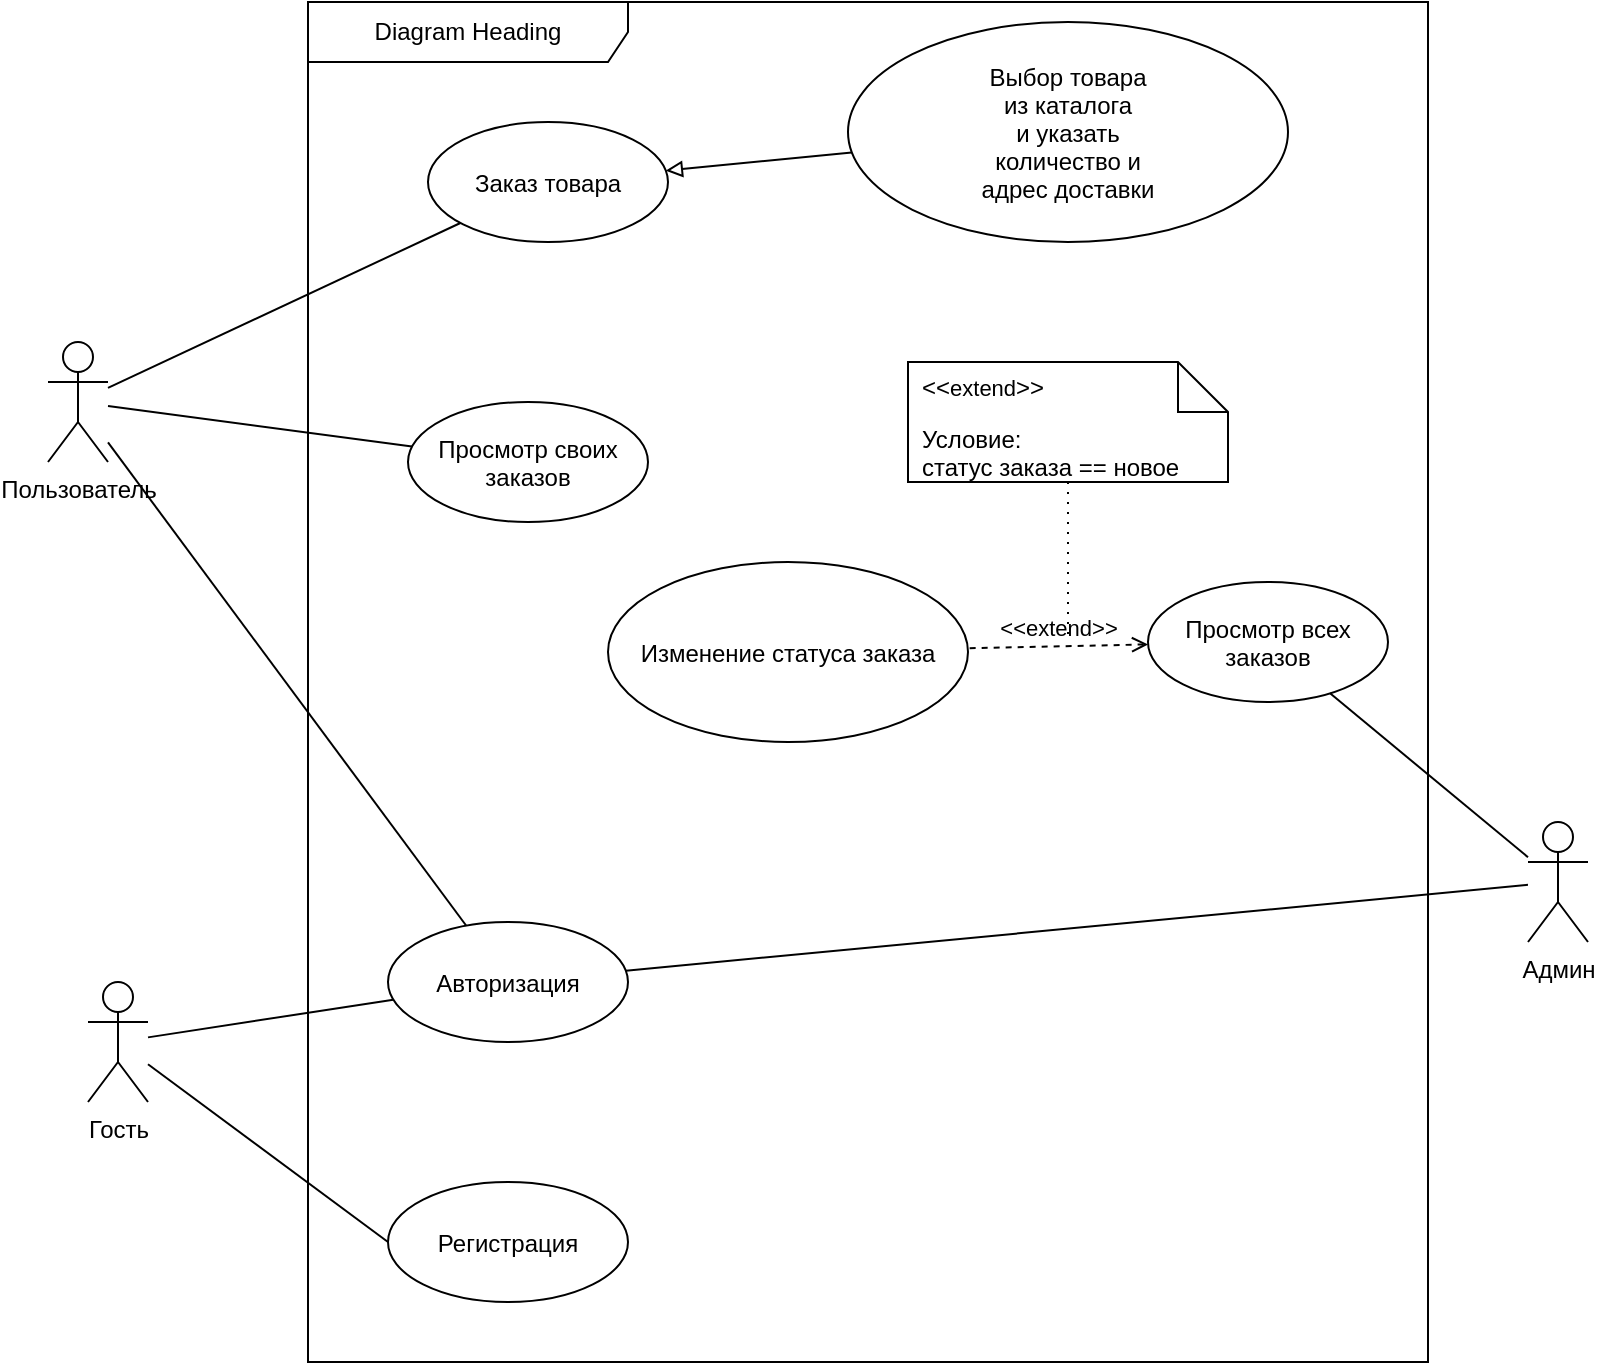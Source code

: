 <mxfile version="24.7.14" pages="4">
  <diagram name="1" id="hc-NypOwx5TnzpEW4Dtn">
    <mxGraphModel grid="1" page="1" gridSize="10" guides="1" tooltips="1" connect="1" arrows="1" fold="1" pageScale="1" pageWidth="1920" pageHeight="1200" math="0" shadow="0">
      <root>
        <mxCell id="0" />
        <mxCell id="1" parent="0" />
        <mxCell id="dOaFWuj75hrczUp0cRqz-1" value="Diagram Heading" style="shape=umlFrame;whiteSpace=wrap;html=1;pointerEvents=0;recursiveResize=0;container=1;collapsible=0;width=160;" vertex="1" parent="1">
          <mxGeometry x="520" y="320" width="560" height="680" as="geometry" />
        </mxCell>
        <mxCell id="dOaFWuj75hrczUp0cRqz-17" value="Регистрация" style="ellipse;" vertex="1" parent="dOaFWuj75hrczUp0cRqz-1">
          <mxGeometry x="40" y="590" width="120" height="60" as="geometry" />
        </mxCell>
        <mxCell id="dOaFWuj75hrczUp0cRqz-18" value="Заказ товара" style="ellipse;" vertex="1" parent="dOaFWuj75hrczUp0cRqz-1">
          <mxGeometry x="60" y="60" width="120" height="60" as="geometry" />
        </mxCell>
        <mxCell id="dOaFWuj75hrczUp0cRqz-21" value="Авторизация" style="ellipse;" vertex="1" parent="dOaFWuj75hrczUp0cRqz-1">
          <mxGeometry x="40" y="460" width="120" height="60" as="geometry" />
        </mxCell>
        <mxCell id="dOaFWuj75hrczUp0cRqz-40" style="rounded=0;orthogonalLoop=1;jettySize=auto;html=1;endArrow=block;endFill=0;" edge="1" parent="dOaFWuj75hrczUp0cRqz-1" source="dOaFWuj75hrczUp0cRqz-25" target="dOaFWuj75hrczUp0cRqz-18">
          <mxGeometry relative="1" as="geometry" />
        </mxCell>
        <mxCell id="dOaFWuj75hrczUp0cRqz-25" value="Выбор товара&#xa;из каталога&#xa;и указать&#xa;количество и&#xa;адрес доставки" style="ellipse;" vertex="1" parent="dOaFWuj75hrczUp0cRqz-1">
          <mxGeometry x="270" y="10" width="220" height="110" as="geometry" />
        </mxCell>
        <mxCell id="dOaFWuj75hrczUp0cRqz-26" value="Просмотр всех&#xa;заказов" style="ellipse;" vertex="1" parent="dOaFWuj75hrczUp0cRqz-1">
          <mxGeometry x="420" y="290" width="120" height="60" as="geometry" />
        </mxCell>
        <mxCell id="dOaFWuj75hrczUp0cRqz-29" value="Изменение статуса заказа" style="ellipse;" vertex="1" parent="dOaFWuj75hrczUp0cRqz-1">
          <mxGeometry x="150" y="280" width="180" height="90" as="geometry" />
        </mxCell>
        <mxCell id="dOaFWuj75hrczUp0cRqz-53" value="Просмотр своих&#xa;заказов" style="ellipse;" vertex="1" parent="dOaFWuj75hrczUp0cRqz-1">
          <mxGeometry x="50" y="200" width="120" height="60" as="geometry" />
        </mxCell>
        <mxCell id="dOaFWuj75hrczUp0cRqz-56" value="&amp;lt;&amp;lt;extend&amp;gt;&amp;gt;" style="endArrow=none;startArrow=open;endFill=0;startFill=0;endSize=8;html=1;verticalAlign=bottom;dashed=1;labelBackgroundColor=none;rounded=0;" edge="1" parent="dOaFWuj75hrczUp0cRqz-1" source="dOaFWuj75hrczUp0cRqz-26" target="dOaFWuj75hrczUp0cRqz-29">
          <mxGeometry x="0.003" width="160" relative="1" as="geometry">
            <mxPoint x="330" y="430" as="sourcePoint" />
            <mxPoint x="490" y="430" as="targetPoint" />
            <mxPoint as="offset" />
          </mxGeometry>
        </mxCell>
        <mxCell id="dOaFWuj75hrczUp0cRqz-61" style="rounded=0;orthogonalLoop=1;jettySize=auto;html=1;endArrow=none;endFill=0;dashed=1;dashPattern=1 4;" edge="1" parent="dOaFWuj75hrczUp0cRqz-1" source="dOaFWuj75hrczUp0cRqz-59">
          <mxGeometry relative="1" as="geometry">
            <mxPoint x="380" y="320" as="targetPoint" />
          </mxGeometry>
        </mxCell>
        <mxCell id="dOaFWuj75hrczUp0cRqz-59" value="Условие:&lt;div&gt;статус заказа == новое&lt;/div&gt;" style="shape=note2;boundedLbl=1;whiteSpace=wrap;html=1;size=25;verticalAlign=top;align=left;spacingLeft=5;" vertex="1" parent="dOaFWuj75hrczUp0cRqz-1">
          <mxGeometry x="300" y="180" width="160" height="60" as="geometry" />
        </mxCell>
        <mxCell id="dOaFWuj75hrczUp0cRqz-60" value="&amp;lt;&amp;lt;&lt;span style=&quot;font-size: 11px; text-align: center; text-wrap: nowrap;&quot;&gt;extend&lt;/span&gt;&amp;gt;&amp;gt;" style="resizeWidth=1;part=1;strokeColor=none;fillColor=none;align=left;spacingLeft=5;html=1;whiteSpace=wrap;" vertex="1" parent="dOaFWuj75hrczUp0cRqz-59">
          <mxGeometry width="160" height="25" relative="1" as="geometry" />
        </mxCell>
        <mxCell id="dOaFWuj75hrczUp0cRqz-38" style="rounded=0;orthogonalLoop=1;jettySize=auto;html=1;endArrow=none;endFill=0;" edge="1" parent="1" source="dOaFWuj75hrczUp0cRqz-2" target="dOaFWuj75hrczUp0cRqz-21">
          <mxGeometry relative="1" as="geometry" />
        </mxCell>
        <mxCell id="dOaFWuj75hrczUp0cRqz-39" style="rounded=0;orthogonalLoop=1;jettySize=auto;html=1;endArrow=none;endFill=0;" edge="1" parent="1" source="dOaFWuj75hrczUp0cRqz-2" target="dOaFWuj75hrczUp0cRqz-18">
          <mxGeometry relative="1" as="geometry" />
        </mxCell>
        <mxCell id="dOaFWuj75hrczUp0cRqz-54" style="rounded=0;orthogonalLoop=1;jettySize=auto;html=1;endArrow=none;endFill=0;" edge="1" parent="1" source="dOaFWuj75hrczUp0cRqz-2" target="dOaFWuj75hrczUp0cRqz-53">
          <mxGeometry relative="1" as="geometry" />
        </mxCell>
        <mxCell id="dOaFWuj75hrczUp0cRqz-2" value="Пользователь" style="shape=umlActor;verticalLabelPosition=bottom;verticalAlign=top;html=1;" vertex="1" parent="1">
          <mxGeometry x="390" y="490" width="30" height="60" as="geometry" />
        </mxCell>
        <mxCell id="dOaFWuj75hrczUp0cRqz-34" style="rounded=0;orthogonalLoop=1;jettySize=auto;html=1;entryX=0;entryY=0.5;entryDx=0;entryDy=0;endArrow=none;endFill=0;" edge="1" parent="1" source="dOaFWuj75hrczUp0cRqz-3" target="dOaFWuj75hrczUp0cRqz-17">
          <mxGeometry relative="1" as="geometry" />
        </mxCell>
        <mxCell id="dOaFWuj75hrczUp0cRqz-35" style="rounded=0;orthogonalLoop=1;jettySize=auto;html=1;endArrow=none;endFill=0;" edge="1" parent="1" source="dOaFWuj75hrczUp0cRqz-3" target="dOaFWuj75hrczUp0cRqz-21">
          <mxGeometry relative="1" as="geometry" />
        </mxCell>
        <mxCell id="dOaFWuj75hrczUp0cRqz-3" value="Гость" style="shape=umlActor;verticalLabelPosition=bottom;verticalAlign=top;html=1;" vertex="1" parent="1">
          <mxGeometry x="410" y="810" width="30" height="60" as="geometry" />
        </mxCell>
        <mxCell id="dOaFWuj75hrczUp0cRqz-41" style="rounded=0;orthogonalLoop=1;jettySize=auto;html=1;endArrow=none;endFill=0;" edge="1" parent="1" source="dOaFWuj75hrczUp0cRqz-4" target="dOaFWuj75hrczUp0cRqz-21">
          <mxGeometry relative="1" as="geometry" />
        </mxCell>
        <mxCell id="dOaFWuj75hrczUp0cRqz-42" style="rounded=0;orthogonalLoop=1;jettySize=auto;html=1;endArrow=none;endFill=0;" edge="1" parent="1" source="dOaFWuj75hrczUp0cRqz-4" target="dOaFWuj75hrczUp0cRqz-26">
          <mxGeometry relative="1" as="geometry" />
        </mxCell>
        <mxCell id="dOaFWuj75hrczUp0cRqz-4" value="Админ" style="shape=umlActor;verticalLabelPosition=bottom;verticalAlign=top;html=1;" vertex="1" parent="1">
          <mxGeometry x="1130" y="730" width="30" height="60" as="geometry" />
        </mxCell>
      </root>
    </mxGraphModel>
  </diagram>
  <diagram id="2BQgoz2k4Nq6AF4fT7c-" name="2">
    <mxGraphModel grid="1" page="1" gridSize="10" guides="1" tooltips="1" connect="1" arrows="1" fold="1" pageScale="1" pageWidth="1920" pageHeight="1200" math="0" shadow="0">
      <root>
        <mxCell id="0" />
        <mxCell id="1" parent="0" />
        <mxCell id="jkTlSePeu8T83e2XYOU7-1" style="shape=partialRectangle;html=1;whiteSpace=wrap;collapsible=0;dropTarget=0;pointerEvents=0;top=1;left=1;bottom=1;right=1;points=[[0,0.5],[1,0.5]];portConstraint=eastwest;" vertex="1" parent="1">
          <mxGeometry x="230" y="700" width="800" height="170" as="geometry" />
        </mxCell>
        <mxCell id="jkTlSePeu8T83e2XYOU7-2" value="Гость" style="shape=partialRectangle;html=1;whiteSpace=wrap;connectable=0;fillColor=none;top=1;left=1;bottom=1;right=1;overflow=hidden;horizontal=0;" vertex="1" parent="jkTlSePeu8T83e2XYOU7-1">
          <mxGeometry width="33.684" height="170" as="geometry">
            <mxRectangle width="40" height="170" as="alternateBounds" />
          </mxGeometry>
        </mxCell>
        <mxCell id="jkTlSePeu8T83e2XYOU7-3" style="shape=partialRectangle;html=1;whiteSpace=wrap;connectable=0;fillColor=none;top=1;left=1;bottom=1;right=1;overflow=hidden;" vertex="1" parent="jkTlSePeu8T83e2XYOU7-1">
          <mxGeometry x="33.684" width="766.316" height="170" as="geometry">
            <mxRectangle width="910" height="170" as="alternateBounds" />
          </mxGeometry>
        </mxCell>
        <mxCell id="zpQBh0LRrzW71kcbncbB-22" value="s" style="shape=table;html=1;whiteSpace=wrap;startSize=20;container=1;collapsible=0;childLayout=tableLayout;fillColor=none;swimlaneFillColor=#ffffff;strokeColor=none;" vertex="1" parent="1">
          <mxGeometry x="220" y="205" width="1640" height="460" as="geometry" />
        </mxCell>
        <mxCell id="zpQBh0LRrzW71kcbncbB-27" value="" style="shape=partialRectangle;html=1;whiteSpace=wrap;collapsible=0;dropTarget=0;pointerEvents=0;fillColor=none;top=1;left=1;bottom=1;right=1;points=[[0,0.5],[1,0.5]];portConstraint=eastwest;" vertex="1" parent="zpQBh0LRrzW71kcbncbB-22">
          <mxGeometry y="20" width="1640" height="220" as="geometry" />
        </mxCell>
        <mxCell id="zpQBh0LRrzW71kcbncbB-28" value="Админ" style="shape=partialRectangle;html=1;whiteSpace=wrap;connectable=0;fillColor=none;top=1;left=1;bottom=1;right=1;overflow=hidden;horizontal=0;" vertex="1" parent="zpQBh0LRrzW71kcbncbB-27">
          <mxGeometry width="40" height="220" as="geometry">
            <mxRectangle width="40" height="220" as="alternateBounds" />
          </mxGeometry>
        </mxCell>
        <mxCell id="zpQBh0LRrzW71kcbncbB-30" value="" style="shape=partialRectangle;html=1;whiteSpace=wrap;connectable=0;fillColor=none;top=1;left=1;bottom=1;right=1;overflow=hidden;" vertex="1" parent="zpQBh0LRrzW71kcbncbB-27">
          <mxGeometry x="40" width="1600" height="220" as="geometry">
            <mxRectangle width="1600" height="220" as="alternateBounds" />
          </mxGeometry>
        </mxCell>
        <mxCell id="zpQBh0LRrzW71kcbncbB-31" value="" style="shape=partialRectangle;html=1;whiteSpace=wrap;collapsible=0;dropTarget=0;pointerEvents=0;fillColor=none;top=1;left=1;bottom=1;right=1;points=[[0,0.5],[1,0.5]];portConstraint=eastwest;" vertex="1" parent="zpQBh0LRrzW71kcbncbB-22">
          <mxGeometry y="240" width="1640" height="220" as="geometry" />
        </mxCell>
        <mxCell id="zpQBh0LRrzW71kcbncbB-32" value="Пользователь" style="shape=partialRectangle;html=1;whiteSpace=wrap;connectable=0;fillColor=none;top=1;left=1;bottom=1;right=1;overflow=hidden;horizontal=0;" vertex="1" parent="zpQBh0LRrzW71kcbncbB-31">
          <mxGeometry width="40" height="220" as="geometry">
            <mxRectangle width="40" height="220" as="alternateBounds" />
          </mxGeometry>
        </mxCell>
        <mxCell id="zpQBh0LRrzW71kcbncbB-34" value="" style="shape=partialRectangle;html=1;whiteSpace=wrap;connectable=0;fillColor=none;top=1;left=1;bottom=1;right=1;overflow=hidden;" vertex="1" parent="zpQBh0LRrzW71kcbncbB-31">
          <mxGeometry x="40" width="1600" height="220" as="geometry">
            <mxRectangle width="1600" height="220" as="alternateBounds" />
          </mxGeometry>
        </mxCell>
        <mxCell id="jkTlSePeu8T83e2XYOU7-4" style="edgeStyle=orthogonalEdgeStyle;rounded=0;orthogonalLoop=1;jettySize=auto;html=1;endArrow=open;endFill=0;" edge="1" parent="1" source="XhYp7p3oGGuHAlWRiJYu-1" target="dbOsJFISRweaIFSGTA1j-10">
          <mxGeometry relative="1" as="geometry" />
        </mxCell>
        <mxCell id="XhYp7p3oGGuHAlWRiJYu-1" value="" style="ellipse;fillColor=strokeColor;html=1;" vertex="1" parent="1">
          <mxGeometry x="290" y="550" width="30" height="30" as="geometry" />
        </mxCell>
        <mxCell id="dbOsJFISRweaIFSGTA1j-1" style="rounded=0;orthogonalLoop=1;jettySize=auto;html=1;endArrow=open;endFill=0;" edge="1" parent="1" source="XhYp7p3oGGuHAlWRiJYu-3" target="XhYp7p3oGGuHAlWRiJYu-21">
          <mxGeometry relative="1" as="geometry" />
        </mxCell>
        <mxCell id="XhYp7p3oGGuHAlWRiJYu-3" value="" style="ellipse;fillColor=strokeColor;html=1;" vertex="1" parent="1">
          <mxGeometry x="290" y="820" width="30" height="30" as="geometry" />
        </mxCell>
        <mxCell id="XhYp7p3oGGuHAlWRiJYu-4" value="" style="ellipse;html=1;shape=endState;fillColor=strokeColor;" vertex="1" parent="1">
          <mxGeometry x="970" y="820" width="30" height="30" as="geometry" />
        </mxCell>
        <mxCell id="dbOsJFISRweaIFSGTA1j-2" style="edgeStyle=orthogonalEdgeStyle;rounded=0;orthogonalLoop=1;jettySize=auto;html=1;endArrow=open;endFill=0;" edge="1" parent="1" source="XhYp7p3oGGuHAlWRiJYu-5" target="XhYp7p3oGGuHAlWRiJYu-25">
          <mxGeometry relative="1" as="geometry">
            <Array as="points">
              <mxPoint x="490" y="765" />
            </Array>
          </mxGeometry>
        </mxCell>
        <mxCell id="dbOsJFISRweaIFSGTA1j-3" value="Если пользователь не&lt;div&gt;&lt;div&gt;зарегистрирован&lt;/div&gt;&lt;/div&gt;" style="edgeLabel;html=1;align=center;verticalAlign=middle;resizable=0;points=[];" connectable="0" vertex="1" parent="dbOsJFISRweaIFSGTA1j-2">
          <mxGeometry x="0.002" y="1" relative="1" as="geometry">
            <mxPoint x="25" y="-24" as="offset" />
          </mxGeometry>
        </mxCell>
        <mxCell id="XhYp7p3oGGuHAlWRiJYu-5" value="" style="rhombus;aspect=fixed;verticalAlign=middle;" vertex="1" parent="1">
          <mxGeometry x="480" y="825" width="20" height="20" as="geometry" />
        </mxCell>
        <mxCell id="XhYp7p3oGGuHAlWRiJYu-6" value="" style="endArrow=open;html=1;rounded=0;align=center;verticalAlign=bottom;labelBackgroundColor=none;exitX=1;exitY=0.5;exitDx=0;exitDy=0;endFill=0;" edge="1" parent="1" source="XhYp7p3oGGuHAlWRiJYu-21" target="XhYp7p3oGGuHAlWRiJYu-5">
          <mxGeometry relative="1" as="geometry">
            <mxPoint x="400" y="775" as="sourcePoint" />
          </mxGeometry>
        </mxCell>
        <mxCell id="XhYp7p3oGGuHAlWRiJYu-7" value="" style="endArrow=open;html=1;rounded=0;align=center;verticalAlign=bottom;labelBackgroundColor=none;entryX=0;entryY=0.5;entryDx=0;entryDy=0;edgeStyle=orthogonalEdgeStyle;endFill=0;" edge="1" parent="1" source="XhYp7p3oGGuHAlWRiJYu-5" target="XhYp7p3oGGuHAlWRiJYu-26">
          <mxGeometry relative="1" as="geometry">
            <mxPoint x="540" y="775" as="targetPoint" />
          </mxGeometry>
        </mxCell>
        <mxCell id="XhYp7p3oGGuHAlWRiJYu-22" value="Если&lt;div&gt;пользователь&lt;div&gt;зарегистрирован&lt;/div&gt;&lt;/div&gt;" style="edgeLabel;html=1;align=center;verticalAlign=middle;resizable=0;points=[];" connectable="0" vertex="1" parent="XhYp7p3oGGuHAlWRiJYu-7">
          <mxGeometry x="-0.417" relative="1" as="geometry">
            <mxPoint x="60" y="-25" as="offset" />
          </mxGeometry>
        </mxCell>
        <mxCell id="XhYp7p3oGGuHAlWRiJYu-21" value="Войти&amp;nbsp;на сайт" style="html=1;align=center;verticalAlign=top;rounded=1;absoluteArcSize=1;arcSize=10;dashed=0;whiteSpace=wrap;" vertex="1" parent="1">
          <mxGeometry x="350" y="820" width="90" height="30" as="geometry" />
        </mxCell>
        <mxCell id="dbOsJFISRweaIFSGTA1j-4" style="edgeStyle=orthogonalEdgeStyle;rounded=0;orthogonalLoop=1;jettySize=auto;html=1;endArrow=open;endFill=0;" edge="1" parent="1" source="XhYp7p3oGGuHAlWRiJYu-25" target="XhYp7p3oGGuHAlWRiJYu-26">
          <mxGeometry relative="1" as="geometry" />
        </mxCell>
        <mxCell id="XhYp7p3oGGuHAlWRiJYu-25" value="Зарегистртроваться" style="html=1;align=center;verticalAlign=top;rounded=1;absoluteArcSize=1;arcSize=10;dashed=0;whiteSpace=wrap;" vertex="1" parent="1">
          <mxGeometry x="680" y="750" width="130" height="30" as="geometry" />
        </mxCell>
        <mxCell id="dbOsJFISRweaIFSGTA1j-5" style="edgeStyle=orthogonalEdgeStyle;rounded=0;orthogonalLoop=1;jettySize=auto;html=1;endArrow=open;endFill=0;" edge="1" parent="1" source="XhYp7p3oGGuHAlWRiJYu-26" target="XhYp7p3oGGuHAlWRiJYu-4">
          <mxGeometry relative="1" as="geometry" />
        </mxCell>
        <mxCell id="XhYp7p3oGGuHAlWRiJYu-26" value="Авторизироваться" style="html=1;align=center;verticalAlign=top;rounded=1;absoluteArcSize=1;arcSize=10;dashed=0;whiteSpace=wrap;" vertex="1" parent="1">
          <mxGeometry x="820" y="820" width="120" height="30" as="geometry" />
        </mxCell>
        <mxCell id="jkTlSePeu8T83e2XYOU7-31" style="edgeStyle=orthogonalEdgeStyle;rounded=0;orthogonalLoop=1;jettySize=auto;html=1;endArrow=open;endFill=0;" edge="1" parent="1" source="dbOsJFISRweaIFSGTA1j-8" target="1IMFi2n1XOwy3tBd0wlQ-4">
          <mxGeometry relative="1" as="geometry">
            <mxPoint x="1360" y="528" as="targetPoint" />
          </mxGeometry>
        </mxCell>
        <mxCell id="dbOsJFISRweaIFSGTA1j-8" value="Посмотреть&lt;div&gt;статус заказа&lt;/div&gt;" style="html=1;align=center;verticalAlign=top;rounded=1;absoluteArcSize=1;arcSize=10;dashed=0;whiteSpace=wrap;" vertex="1" parent="1">
          <mxGeometry x="1190" y="505" width="90" height="45" as="geometry" />
        </mxCell>
        <mxCell id="jkTlSePeu8T83e2XYOU7-16" style="edgeStyle=orthogonalEdgeStyle;rounded=0;orthogonalLoop=1;jettySize=auto;html=1;endArrow=open;endFill=0;" edge="1" parent="1" source="dbOsJFISRweaIFSGTA1j-9" target="jkTlSePeu8T83e2XYOU7-15">
          <mxGeometry relative="1" as="geometry" />
        </mxCell>
        <mxCell id="dbOsJFISRweaIFSGTA1j-9" value="Просмотреть товар" style="html=1;align=center;verticalAlign=top;rounded=1;absoluteArcSize=1;arcSize=10;dashed=0;whiteSpace=wrap;" vertex="1" parent="1">
          <mxGeometry x="560" y="500" width="100" height="40" as="geometry" />
        </mxCell>
        <mxCell id="jkTlSePeu8T83e2XYOU7-9" style="edgeStyle=orthogonalEdgeStyle;rounded=0;orthogonalLoop=1;jettySize=auto;html=1;endArrow=open;endFill=0;" edge="1" parent="1" source="dbOsJFISRweaIFSGTA1j-10" target="jkTlSePeu8T83e2XYOU7-8">
          <mxGeometry relative="1" as="geometry" />
        </mxCell>
        <mxCell id="dbOsJFISRweaIFSGTA1j-10" value="Войти на сайт" style="html=1;align=center;verticalAlign=top;rounded=1;absoluteArcSize=1;arcSize=10;dashed=0;whiteSpace=wrap;" vertex="1" parent="1">
          <mxGeometry x="360" y="550" width="90" height="30" as="geometry" />
        </mxCell>
        <mxCell id="jkTlSePeu8T83e2XYOU7-10" style="rounded=0;orthogonalLoop=1;jettySize=auto;html=1;entryX=0;entryY=0.5;entryDx=0;entryDy=0;endArrow=open;endFill=0;" edge="1" parent="1" source="jkTlSePeu8T83e2XYOU7-8" target="dbOsJFISRweaIFSGTA1j-9">
          <mxGeometry relative="1" as="geometry" />
        </mxCell>
        <mxCell id="jkTlSePeu8T83e2XYOU7-12" style="rounded=0;orthogonalLoop=1;jettySize=auto;html=1;endArrow=open;endFill=0;" edge="1" parent="1" source="jkTlSePeu8T83e2XYOU7-8" target="jkTlSePeu8T83e2XYOU7-11">
          <mxGeometry relative="1" as="geometry" />
        </mxCell>
        <mxCell id="jkTlSePeu8T83e2XYOU7-8" value="" style="rhombus;" vertex="1" parent="1">
          <mxGeometry x="475" y="550" width="30" height="30" as="geometry" />
        </mxCell>
        <mxCell id="1IMFi2n1XOwy3tBd0wlQ-5" style="edgeStyle=orthogonalEdgeStyle;rounded=0;orthogonalLoop=1;jettySize=auto;html=1;endArrow=open;endFill=0;" edge="1" parent="1" source="jkTlSePeu8T83e2XYOU7-11" target="1IMFi2n1XOwy3tBd0wlQ-1">
          <mxGeometry relative="1" as="geometry" />
        </mxCell>
        <mxCell id="jkTlSePeu8T83e2XYOU7-11" value="Просмотреть заказы" style="html=1;align=center;verticalAlign=top;rounded=1;absoluteArcSize=1;arcSize=10;dashed=0;whiteSpace=wrap;" vertex="1" parent="1">
          <mxGeometry x="560" y="570" width="100" height="40" as="geometry" />
        </mxCell>
        <mxCell id="jkTlSePeu8T83e2XYOU7-20" style="edgeStyle=orthogonalEdgeStyle;rounded=0;orthogonalLoop=1;jettySize=auto;html=1;entryX=0;entryY=0.5;entryDx=0;entryDy=0;endArrow=open;endFill=0;" edge="1" parent="1" source="jkTlSePeu8T83e2XYOU7-15" target="jkTlSePeu8T83e2XYOU7-19">
          <mxGeometry relative="1" as="geometry" />
        </mxCell>
        <mxCell id="jkTlSePeu8T83e2XYOU7-15" value="Создать&lt;div&gt;заказа&lt;/div&gt;" style="html=1;align=center;verticalAlign=top;rounded=1;absoluteArcSize=1;arcSize=10;dashed=0;whiteSpace=wrap;" vertex="1" parent="1">
          <mxGeometry x="700" y="500" width="100" height="40" as="geometry" />
        </mxCell>
        <mxCell id="jkTlSePeu8T83e2XYOU7-22" style="edgeStyle=orthogonalEdgeStyle;rounded=0;orthogonalLoop=1;jettySize=auto;html=1;endArrow=open;endFill=0;" edge="1" parent="1" source="jkTlSePeu8T83e2XYOU7-19" target="jkTlSePeu8T83e2XYOU7-21">
          <mxGeometry relative="1" as="geometry" />
        </mxCell>
        <mxCell id="jkTlSePeu8T83e2XYOU7-19" value="Посмотреть заказы" style="html=1;align=center;verticalAlign=top;rounded=1;absoluteArcSize=1;arcSize=10;dashed=0;whiteSpace=wrap;" vertex="1" parent="1">
          <mxGeometry x="850" y="320" width="90" height="40" as="geometry" />
        </mxCell>
        <mxCell id="jkTlSePeu8T83e2XYOU7-24" style="edgeStyle=orthogonalEdgeStyle;rounded=0;orthogonalLoop=1;jettySize=auto;html=1;endArrow=open;endFill=0;" edge="1" parent="1" source="jkTlSePeu8T83e2XYOU7-21">
          <mxGeometry relative="1" as="geometry">
            <mxPoint x="1100" y="285" as="targetPoint" />
            <Array as="points">
              <mxPoint x="985" y="285" />
            </Array>
          </mxGeometry>
        </mxCell>
        <mxCell id="jkTlSePeu8T83e2XYOU7-25" value="Если товар без&lt;div&gt;статуса: &quot;новое&quot;&lt;/div&gt;" style="edgeLabel;html=1;align=center;verticalAlign=middle;resizable=0;points=[];" connectable="0" vertex="1" parent="jkTlSePeu8T83e2XYOU7-24">
          <mxGeometry x="-0.196" relative="1" as="geometry">
            <mxPoint y="-15" as="offset" />
          </mxGeometry>
        </mxCell>
        <mxCell id="jkTlSePeu8T83e2XYOU7-27" style="edgeStyle=orthogonalEdgeStyle;rounded=0;orthogonalLoop=1;jettySize=auto;html=1;entryX=0;entryY=0.5;entryDx=0;entryDy=0;endArrow=open;endFill=0;" edge="1" parent="1" source="jkTlSePeu8T83e2XYOU7-21" target="jkTlSePeu8T83e2XYOU7-26">
          <mxGeometry relative="1" as="geometry">
            <Array as="points">
              <mxPoint x="985" y="400" />
            </Array>
          </mxGeometry>
        </mxCell>
        <mxCell id="jkTlSePeu8T83e2XYOU7-21" value="" style="rhombus;aspect=fixed;verticalAlign=middle;" vertex="1" parent="1">
          <mxGeometry x="975" y="330" width="20" height="20" as="geometry" />
        </mxCell>
        <mxCell id="jkTlSePeu8T83e2XYOU7-28" style="edgeStyle=orthogonalEdgeStyle;rounded=0;orthogonalLoop=1;jettySize=auto;html=1;entryX=0;entryY=0.5;entryDx=0;entryDy=0;endArrow=open;endFill=0;" edge="1" parent="1" source="jkTlSePeu8T83e2XYOU7-26" target="dbOsJFISRweaIFSGTA1j-8">
          <mxGeometry relative="1" as="geometry" />
        </mxCell>
        <mxCell id="jkTlSePeu8T83e2XYOU7-26" value="поменять статус товара" style="html=1;align=center;verticalAlign=top;rounded=1;absoluteArcSize=1;arcSize=10;dashed=0;whiteSpace=wrap;" vertex="1" parent="1">
          <mxGeometry x="1040" y="380" width="100" height="40" as="geometry" />
        </mxCell>
        <mxCell id="1IMFi2n1XOwy3tBd0wlQ-1" value="" style="shape=sumEllipse;perimeter=ellipsePerimeter;html=1;backgroundOutline=1;" vertex="1" parent="1">
          <mxGeometry x="710" y="575" width="30" height="30" as="geometry" />
        </mxCell>
        <mxCell id="1IMFi2n1XOwy3tBd0wlQ-3" value="" style="shape=sumEllipse;perimeter=ellipsePerimeter;html=1;backgroundOutline=1;" vertex="1" parent="1">
          <mxGeometry x="1100" y="270" width="30" height="30" as="geometry" />
        </mxCell>
        <mxCell id="1IMFi2n1XOwy3tBd0wlQ-4" value="" style="ellipse;html=1;shape=endState;fillColor=strokeColor;" vertex="1" parent="1">
          <mxGeometry x="1360" y="513" width="30" height="30" as="geometry" />
        </mxCell>
      </root>
    </mxGraphModel>
  </diagram>
  <diagram id="Zzt9vboPIKiErR0zvlu0" name="3">
    <mxGraphModel grid="1" page="1" gridSize="10" guides="1" tooltips="1" connect="1" arrows="1" fold="1" pageScale="1" pageWidth="1920" pageHeight="1200" math="0" shadow="0">
      <root>
        <mxCell id="0" />
        <mxCell id="1" parent="0" />
        <mxCell id="vvRPox5FDZ8OxAy_OKSX-4" value="&lt;span style=&quot;font-size:14.0pt;line-height:&lt;br/&gt;107%;font-family:&amp;quot;Times New Roman&amp;quot;,&amp;quot;serif&amp;quot;;mso-fareast-font-family:Calibri;&lt;br/&gt;mso-fareast-theme-font:minor-latin;mso-ansi-language:EN-US;mso-fareast-language:&lt;br/&gt;EN-US;mso-bidi-language:AR-SA&quot; lang=&quot;EN-US&quot;&gt;User&lt;/span&gt;" style="swimlane;fontStyle=0;align=center;verticalAlign=top;childLayout=stackLayout;horizontal=1;startSize=55;horizontalStack=0;resizeParent=1;resizeParentMax=0;resizeLast=0;collapsible=0;marginBottom=0;html=1;whiteSpace=wrap;" vertex="1" parent="1">
          <mxGeometry x="60" y="520" width="140" height="203" as="geometry" />
        </mxCell>
        <mxCell id="Liqdhfa542ctxh-pBScr-7" value="attributes" style="text;html=1;strokeColor=none;fillColor=none;align=center;verticalAlign=middle;spacingLeft=4;spacingRight=4;overflow=hidden;rotatable=0;points=[[0,0.5],[1,0.5]];portConstraint=eastwest;whiteSpace=wrap;" vertex="1" parent="vvRPox5FDZ8OxAy_OKSX-4">
          <mxGeometry y="55" width="140" height="20" as="geometry" />
        </mxCell>
        <mxCell id="Liqdhfa542ctxh-pBScr-44" value="+id: int" style="text;html=1;strokeColor=none;fillColor=none;align=left;verticalAlign=middle;spacingLeft=4;spacingRight=4;overflow=hidden;rotatable=0;points=[[0,0.5],[1,0.5]];portConstraint=eastwest;whiteSpace=wrap;" vertex="1" parent="vvRPox5FDZ8OxAy_OKSX-4">
          <mxGeometry y="75" width="140" height="20" as="geometry" />
        </mxCell>
        <mxCell id="Liqdhfa542ctxh-pBScr-8" value="+name: str" style="text;html=1;strokeColor=none;fillColor=none;align=left;verticalAlign=middle;spacingLeft=4;spacingRight=4;overflow=hidden;rotatable=0;points=[[0,0.5],[1,0.5]];portConstraint=eastwest;whiteSpace=wrap;" vertex="1" parent="vvRPox5FDZ8OxAy_OKSX-4">
          <mxGeometry y="95" width="140" height="20" as="geometry" />
        </mxCell>
        <mxCell id="Liqdhfa542ctxh-pBScr-10" value="+password: str" style="text;html=1;strokeColor=none;fillColor=none;align=left;verticalAlign=middle;spacingLeft=4;spacingRight=4;overflow=hidden;rotatable=0;points=[[0,0.5],[1,0.5]];portConstraint=eastwest;whiteSpace=wrap;" vertex="1" parent="vvRPox5FDZ8OxAy_OKSX-4">
          <mxGeometry y="115" width="140" height="20" as="geometry" />
        </mxCell>
        <mxCell id="Liqdhfa542ctxh-pBScr-11" value="+is_admin: bool" style="text;html=1;strokeColor=none;fillColor=none;align=left;verticalAlign=middle;spacingLeft=4;spacingRight=4;overflow=hidden;rotatable=0;points=[[0,0.5],[1,0.5]];portConstraint=eastwest;whiteSpace=wrap;" vertex="1" parent="vvRPox5FDZ8OxAy_OKSX-4">
          <mxGeometry y="135" width="140" height="20" as="geometry" />
        </mxCell>
        <mxCell id="vvRPox5FDZ8OxAy_OKSX-9" value="" style="line;strokeWidth=1;fillColor=none;align=left;verticalAlign=middle;spacingTop=-1;spacingLeft=3;spacingRight=3;rotatable=0;labelPosition=right;points=[];portConstraint=eastwest;" vertex="1" parent="vvRPox5FDZ8OxAy_OKSX-4">
          <mxGeometry y="155" width="140" height="8" as="geometry" />
        </mxCell>
        <mxCell id="vvRPox5FDZ8OxAy_OKSX-10" value="operations" style="text;html=1;strokeColor=none;fillColor=none;align=center;verticalAlign=middle;spacingLeft=4;spacingRight=4;overflow=hidden;rotatable=0;points=[[0,0.5],[1,0.5]];portConstraint=eastwest;whiteSpace=wrap;" vertex="1" parent="vvRPox5FDZ8OxAy_OKSX-4">
          <mxGeometry y="163" width="140" height="20" as="geometry" />
        </mxCell>
        <mxCell id="vvRPox5FDZ8OxAy_OKSX-11" value="+orders(): Orders[]" style="text;html=1;strokeColor=none;fillColor=none;align=left;verticalAlign=middle;spacingLeft=4;spacingRight=4;overflow=hidden;rotatable=0;points=[[0,0.5],[1,0.5]];portConstraint=eastwest;whiteSpace=wrap;" vertex="1" parent="vvRPox5FDZ8OxAy_OKSX-4">
          <mxGeometry y="183" width="140" height="20" as="geometry" />
        </mxCell>
        <mxCell id="vvRPox5FDZ8OxAy_OKSX-12" value="&lt;span style=&quot;font-size:14.0pt;line-height:&lt;br/&gt;107%;font-family:&amp;quot;Times New Roman&amp;quot;,&amp;quot;serif&amp;quot;;mso-fareast-font-family:Calibri;&lt;br/&gt;mso-fareast-theme-font:minor-latin;mso-ansi-language:EN-US;mso-fareast-language:&lt;br/&gt;EN-US;mso-bidi-language:AR-SA&quot; lang=&quot;EN-US&quot;&gt;Product&lt;/span&gt;" style="swimlane;fontStyle=0;align=center;verticalAlign=top;childLayout=stackLayout;horizontal=1;startSize=55;horizontalStack=0;resizeParent=1;resizeParentMax=0;resizeLast=0;collapsible=0;marginBottom=0;html=1;whiteSpace=wrap;" vertex="1" parent="1">
          <mxGeometry x="1040" y="530" width="140" height="183" as="geometry" />
        </mxCell>
        <mxCell id="vvRPox5FDZ8OxAy_OKSX-13" value="attributes" style="text;html=1;strokeColor=none;fillColor=none;align=center;verticalAlign=middle;spacingLeft=4;spacingRight=4;overflow=hidden;rotatable=0;points=[[0,0.5],[1,0.5]];portConstraint=eastwest;whiteSpace=wrap;" vertex="1" parent="vvRPox5FDZ8OxAy_OKSX-12">
          <mxGeometry y="55" width="140" height="20" as="geometry" />
        </mxCell>
        <mxCell id="vvRPox5FDZ8OxAy_OKSX-14" value="+id: int" style="text;html=1;strokeColor=none;fillColor=none;align=left;verticalAlign=middle;spacingLeft=4;spacingRight=4;overflow=hidden;rotatable=0;points=[[0,0.5],[1,0.5]];portConstraint=eastwest;whiteSpace=wrap;" vertex="1" parent="vvRPox5FDZ8OxAy_OKSX-12">
          <mxGeometry y="75" width="140" height="20" as="geometry" />
        </mxCell>
        <mxCell id="Liqdhfa542ctxh-pBScr-43" value="+name: str" style="text;html=1;strokeColor=none;fillColor=none;align=left;verticalAlign=middle;spacingLeft=4;spacingRight=4;overflow=hidden;rotatable=0;points=[[0,0.5],[1,0.5]];portConstraint=eastwest;whiteSpace=wrap;" vertex="1" parent="vvRPox5FDZ8OxAy_OKSX-12">
          <mxGeometry y="95" width="140" height="20" as="geometry" />
        </mxCell>
        <mxCell id="Liqdhfa542ctxh-pBScr-45" value="+price: int" style="text;html=1;strokeColor=none;fillColor=none;align=left;verticalAlign=middle;spacingLeft=4;spacingRight=4;overflow=hidden;rotatable=0;points=[[0,0.5],[1,0.5]];portConstraint=eastwest;whiteSpace=wrap;" vertex="1" parent="vvRPox5FDZ8OxAy_OKSX-12">
          <mxGeometry y="115" width="140" height="20" as="geometry" />
        </mxCell>
        <mxCell id="vvRPox5FDZ8OxAy_OKSX-17" value="" style="line;strokeWidth=1;fillColor=none;align=left;verticalAlign=middle;spacingTop=-1;spacingLeft=3;spacingRight=3;rotatable=0;labelPosition=right;points=[];portConstraint=eastwest;" vertex="1" parent="vvRPox5FDZ8OxAy_OKSX-12">
          <mxGeometry y="135" width="140" height="8" as="geometry" />
        </mxCell>
        <mxCell id="vvRPox5FDZ8OxAy_OKSX-18" value="operations" style="text;html=1;strokeColor=none;fillColor=none;align=center;verticalAlign=middle;spacingLeft=4;spacingRight=4;overflow=hidden;rotatable=0;points=[[0,0.5],[1,0.5]];portConstraint=eastwest;whiteSpace=wrap;" vertex="1" parent="vvRPox5FDZ8OxAy_OKSX-12">
          <mxGeometry y="143" width="140" height="20" as="geometry" />
        </mxCell>
        <mxCell id="vvRPox5FDZ8OxAy_OKSX-19" value="+orders(): Orders[]" style="text;html=1;strokeColor=none;fillColor=none;align=left;verticalAlign=middle;spacingLeft=4;spacingRight=4;overflow=hidden;rotatable=0;points=[[0,0.5],[1,0.5]];portConstraint=eastwest;whiteSpace=wrap;" vertex="1" parent="vvRPox5FDZ8OxAy_OKSX-12">
          <mxGeometry y="163" width="140" height="20" as="geometry" />
        </mxCell>
        <mxCell id="vvRPox5FDZ8OxAy_OKSX-20" value="&lt;span style=&quot;font-size:14.0pt;line-height:&lt;br/&gt;107%;font-family:&amp;quot;Times New Roman&amp;quot;,&amp;quot;serif&amp;quot;;mso-fareast-font-family:Calibri;&lt;br/&gt;mso-fareast-theme-font:minor-latin;mso-ansi-language:EN-US;mso-fareast-language:&lt;br/&gt;EN-US;mso-bidi-language:AR-SA&quot; lang=&quot;EN-US&quot;&gt;Order&lt;/span&gt;" style="swimlane;fontStyle=0;align=center;verticalAlign=top;childLayout=stackLayout;horizontal=1;startSize=55;horizontalStack=0;resizeParent=1;resizeParentMax=0;resizeLast=0;collapsible=0;marginBottom=0;html=1;whiteSpace=wrap;" vertex="1" parent="1">
          <mxGeometry x="380" y="540" width="140" height="163" as="geometry" />
        </mxCell>
        <mxCell id="vvRPox5FDZ8OxAy_OKSX-21" value="attributes" style="text;html=1;strokeColor=none;fillColor=none;align=center;verticalAlign=middle;spacingLeft=4;spacingRight=4;overflow=hidden;rotatable=0;points=[[0,0.5],[1,0.5]];portConstraint=eastwest;whiteSpace=wrap;" vertex="1" parent="vvRPox5FDZ8OxAy_OKSX-20">
          <mxGeometry y="55" width="140" height="20" as="geometry" />
        </mxCell>
        <mxCell id="vvRPox5FDZ8OxAy_OKSX-22" value="+id: int" style="text;html=1;strokeColor=none;fillColor=none;align=left;verticalAlign=middle;spacingLeft=4;spacingRight=4;overflow=hidden;rotatable=0;points=[[0,0.5],[1,0.5]];portConstraint=eastwest;whiteSpace=wrap;" vertex="1" parent="vvRPox5FDZ8OxAy_OKSX-20">
          <mxGeometry y="75" width="140" height="20" as="geometry" />
        </mxCell>
        <mxCell id="Liqdhfa542ctxh-pBScr-13" value="+user_id: int" style="text;html=1;strokeColor=none;fillColor=none;align=left;verticalAlign=middle;spacingLeft=4;spacingRight=4;overflow=hidden;rotatable=0;points=[[0,0.5],[1,0.5]];portConstraint=eastwest;whiteSpace=wrap;" vertex="1" parent="vvRPox5FDZ8OxAy_OKSX-20">
          <mxGeometry y="95" width="140" height="20" as="geometry" />
        </mxCell>
        <mxCell id="vvRPox5FDZ8OxAy_OKSX-25" value="" style="line;strokeWidth=1;fillColor=none;align=left;verticalAlign=middle;spacingTop=-1;spacingLeft=3;spacingRight=3;rotatable=0;labelPosition=right;points=[];portConstraint=eastwest;" vertex="1" parent="vvRPox5FDZ8OxAy_OKSX-20">
          <mxGeometry y="115" width="140" height="8" as="geometry" />
        </mxCell>
        <mxCell id="vvRPox5FDZ8OxAy_OKSX-26" value="operations" style="text;html=1;strokeColor=none;fillColor=none;align=center;verticalAlign=middle;spacingLeft=4;spacingRight=4;overflow=hidden;rotatable=0;points=[[0,0.5],[1,0.5]];portConstraint=eastwest;whiteSpace=wrap;" vertex="1" parent="vvRPox5FDZ8OxAy_OKSX-20">
          <mxGeometry y="123" width="140" height="20" as="geometry" />
        </mxCell>
        <mxCell id="vvRPox5FDZ8OxAy_OKSX-27" value="+products(): Products[]" style="text;html=1;strokeColor=none;fillColor=none;align=left;verticalAlign=middle;spacingLeft=4;spacingRight=4;overflow=hidden;rotatable=0;points=[[0,0.5],[1,0.5]];portConstraint=eastwest;whiteSpace=wrap;" vertex="1" parent="vvRPox5FDZ8OxAy_OKSX-20">
          <mxGeometry y="143" width="140" height="20" as="geometry" />
        </mxCell>
        <mxCell id="Liqdhfa542ctxh-pBScr-17" value="{redefines}" style="endArrow=none;html=1;rounded=0;align=center;verticalAlign=top;endFill=0;labelBackgroundColor=none;" edge="1" parent="1" source="vvRPox5FDZ8OxAy_OKSX-4" target="vvRPox5FDZ8OxAy_OKSX-20">
          <mxGeometry relative="1" as="geometry">
            <mxPoint x="200" y="560" as="sourcePoint" />
            <mxPoint x="400" y="560" as="targetPoint" />
          </mxGeometry>
        </mxCell>
        <mxCell id="Liqdhfa542ctxh-pBScr-18" value="end1" style="resizable=0;html=1;align=left;verticalAlign=bottom;labelBackgroundColor=none;" connectable="0" vertex="1" parent="Liqdhfa542ctxh-pBScr-17">
          <mxGeometry x="-1" relative="1" as="geometry" />
        </mxCell>
        <mxCell id="Liqdhfa542ctxh-pBScr-19" value="0..1" style="resizable=0;html=1;align=left;verticalAlign=top;labelBackgroundColor=none;" connectable="0" vertex="1" parent="Liqdhfa542ctxh-pBScr-17">
          <mxGeometry x="-1" relative="1" as="geometry" />
        </mxCell>
        <mxCell id="Liqdhfa542ctxh-pBScr-20" value="Association1" style="resizable=0;html=1;align=right;verticalAlign=bottom;labelBackgroundColor=none;" connectable="0" vertex="1" parent="Liqdhfa542ctxh-pBScr-17">
          <mxGeometry x="1" relative="1" as="geometry" />
        </mxCell>
        <mxCell id="Liqdhfa542ctxh-pBScr-21" value="{modifier1}" style="resizable=0;html=1;align=right;verticalAlign=top;labelBackgroundColor=none;" connectable="0" vertex="1" parent="Liqdhfa542ctxh-pBScr-17">
          <mxGeometry x="1" relative="1" as="geometry" />
        </mxCell>
        <mxCell id="Liqdhfa542ctxh-pBScr-22" value="{redefines}" style="endArrow=none;html=1;rounded=0;align=center;verticalAlign=top;endFill=0;labelBackgroundColor=none;" edge="1" parent="1" source="Liqdhfa542ctxh-pBScr-27" target="vvRPox5FDZ8OxAy_OKSX-12">
          <mxGeometry relative="1" as="geometry">
            <mxPoint x="620" y="420" as="sourcePoint" />
            <mxPoint x="820" y="420" as="targetPoint" />
          </mxGeometry>
        </mxCell>
        <mxCell id="Liqdhfa542ctxh-pBScr-23" value="end1" style="resizable=0;html=1;align=left;verticalAlign=bottom;labelBackgroundColor=none;" connectable="0" vertex="1" parent="Liqdhfa542ctxh-pBScr-22">
          <mxGeometry x="-1" relative="1" as="geometry" />
        </mxCell>
        <mxCell id="Liqdhfa542ctxh-pBScr-24" value="0..1" style="resizable=0;html=1;align=left;verticalAlign=top;labelBackgroundColor=none;" connectable="0" vertex="1" parent="Liqdhfa542ctxh-pBScr-22">
          <mxGeometry x="-1" relative="1" as="geometry" />
        </mxCell>
        <mxCell id="Liqdhfa542ctxh-pBScr-25" value="Association1" style="resizable=0;html=1;align=right;verticalAlign=bottom;labelBackgroundColor=none;" connectable="0" vertex="1" parent="Liqdhfa542ctxh-pBScr-22">
          <mxGeometry x="1" relative="1" as="geometry" />
        </mxCell>
        <mxCell id="Liqdhfa542ctxh-pBScr-26" value="{modifier1}" style="resizable=0;html=1;align=right;verticalAlign=top;labelBackgroundColor=none;" connectable="0" vertex="1" parent="Liqdhfa542ctxh-pBScr-22">
          <mxGeometry x="1" relative="1" as="geometry" />
        </mxCell>
        <mxCell id="Liqdhfa542ctxh-pBScr-27" value="&lt;span style=&quot;font-size:14.0pt;line-height:&lt;br/&gt;107%;font-family:&amp;quot;Times New Roman&amp;quot;,&amp;quot;serif&amp;quot;;mso-fareast-font-family:Calibri;&lt;br/&gt;mso-fareast-theme-font:minor-latin;mso-ansi-language:EN-US;mso-fareast-language:&lt;br/&gt;EN-US;mso-bidi-language:AR-SA&quot; lang=&quot;EN-US&quot;&gt;OrderProduct&lt;/span&gt;" style="swimlane;fontStyle=0;align=center;verticalAlign=top;childLayout=stackLayout;horizontal=1;startSize=55;horizontalStack=0;resizeParent=1;resizeParentMax=0;resizeLast=0;collapsible=0;marginBottom=0;html=1;whiteSpace=wrap;" vertex="1" parent="1">
          <mxGeometry x="720" y="510" width="140" height="223" as="geometry" />
        </mxCell>
        <mxCell id="Liqdhfa542ctxh-pBScr-28" value="attributes" style="text;html=1;strokeColor=none;fillColor=none;align=center;verticalAlign=middle;spacingLeft=4;spacingRight=4;overflow=hidden;rotatable=0;points=[[0,0.5],[1,0.5]];portConstraint=eastwest;whiteSpace=wrap;" vertex="1" parent="Liqdhfa542ctxh-pBScr-27">
          <mxGeometry y="55" width="140" height="20" as="geometry" />
        </mxCell>
        <mxCell id="Liqdhfa542ctxh-pBScr-29" value="+id: int" style="text;html=1;strokeColor=none;fillColor=none;align=left;verticalAlign=middle;spacingLeft=4;spacingRight=4;overflow=hidden;rotatable=0;points=[[0,0.5],[1,0.5]];portConstraint=eastwest;whiteSpace=wrap;" vertex="1" parent="Liqdhfa542ctxh-pBScr-27">
          <mxGeometry y="75" width="140" height="20" as="geometry" />
        </mxCell>
        <mxCell id="Liqdhfa542ctxh-pBScr-30" value="+order_id: int" style="text;html=1;strokeColor=none;fillColor=none;align=left;verticalAlign=middle;spacingLeft=4;spacingRight=4;overflow=hidden;rotatable=0;points=[[0,0.5],[1,0.5]];portConstraint=eastwest;whiteSpace=wrap;" vertex="1" parent="Liqdhfa542ctxh-pBScr-27">
          <mxGeometry y="95" width="140" height="20" as="geometry" />
        </mxCell>
        <mxCell id="Liqdhfa542ctxh-pBScr-31" value="+product_id: int" style="text;html=1;strokeColor=none;fillColor=none;align=left;verticalAlign=middle;spacingLeft=4;spacingRight=4;overflow=hidden;rotatable=0;points=[[0,0.5],[1,0.5]];portConstraint=eastwest;whiteSpace=wrap;" vertex="1" parent="Liqdhfa542ctxh-pBScr-27">
          <mxGeometry y="115" width="140" height="20" as="geometry" />
        </mxCell>
        <mxCell id="Liqdhfa542ctxh-pBScr-32" value="+count: int" style="text;html=1;strokeColor=none;fillColor=none;align=left;verticalAlign=middle;spacingLeft=4;spacingRight=4;overflow=hidden;rotatable=0;points=[[0,0.5],[1,0.5]];portConstraint=eastwest;whiteSpace=wrap;" vertex="1" parent="Liqdhfa542ctxh-pBScr-27">
          <mxGeometry y="135" width="140" height="20" as="geometry" />
        </mxCell>
        <mxCell id="Liqdhfa542ctxh-pBScr-34" value="" style="line;strokeWidth=1;fillColor=none;align=left;verticalAlign=middle;spacingTop=-1;spacingLeft=3;spacingRight=3;rotatable=0;labelPosition=right;points=[];portConstraint=eastwest;" vertex="1" parent="Liqdhfa542ctxh-pBScr-27">
          <mxGeometry y="155" width="140" height="8" as="geometry" />
        </mxCell>
        <mxCell id="Liqdhfa542ctxh-pBScr-35" value="operations" style="text;html=1;strokeColor=none;fillColor=none;align=center;verticalAlign=middle;spacingLeft=4;spacingRight=4;overflow=hidden;rotatable=0;points=[[0,0.5],[1,0.5]];portConstraint=eastwest;whiteSpace=wrap;" vertex="1" parent="Liqdhfa542ctxh-pBScr-27">
          <mxGeometry y="163" width="140" height="20" as="geometry" />
        </mxCell>
        <mxCell id="Liqdhfa542ctxh-pBScr-36" value="+order(): Order" style="text;html=1;strokeColor=none;fillColor=none;align=left;verticalAlign=middle;spacingLeft=4;spacingRight=4;overflow=hidden;rotatable=0;points=[[0,0.5],[1,0.5]];portConstraint=eastwest;whiteSpace=wrap;" vertex="1" parent="Liqdhfa542ctxh-pBScr-27">
          <mxGeometry y="183" width="140" height="20" as="geometry" />
        </mxCell>
        <mxCell id="Liqdhfa542ctxh-pBScr-37" value="+product(): Product" style="text;html=1;strokeColor=none;fillColor=none;align=left;verticalAlign=middle;spacingLeft=4;spacingRight=4;overflow=hidden;rotatable=0;points=[[0,0.5],[1,0.5]];portConstraint=eastwest;whiteSpace=wrap;" vertex="1" parent="Liqdhfa542ctxh-pBScr-27">
          <mxGeometry y="203" width="140" height="20" as="geometry" />
        </mxCell>
        <mxCell id="Liqdhfa542ctxh-pBScr-38" value="{redefines}" style="endArrow=none;html=1;rounded=0;align=center;verticalAlign=top;endFill=0;labelBackgroundColor=none;" edge="1" parent="1" source="vvRPox5FDZ8OxAy_OKSX-20" target="Liqdhfa542ctxh-pBScr-27">
          <mxGeometry relative="1" as="geometry">
            <mxPoint x="610" y="490" as="sourcePoint" />
            <mxPoint x="810" y="490" as="targetPoint" />
          </mxGeometry>
        </mxCell>
        <mxCell id="Liqdhfa542ctxh-pBScr-39" value="end1" style="resizable=0;html=1;align=left;verticalAlign=bottom;labelBackgroundColor=none;" connectable="0" vertex="1" parent="Liqdhfa542ctxh-pBScr-38">
          <mxGeometry x="-1" relative="1" as="geometry" />
        </mxCell>
        <mxCell id="Liqdhfa542ctxh-pBScr-40" value="0..1" style="resizable=0;html=1;align=left;verticalAlign=top;labelBackgroundColor=none;" connectable="0" vertex="1" parent="Liqdhfa542ctxh-pBScr-38">
          <mxGeometry x="-1" relative="1" as="geometry" />
        </mxCell>
        <mxCell id="Liqdhfa542ctxh-pBScr-41" value="Association1" style="resizable=0;html=1;align=right;verticalAlign=bottom;labelBackgroundColor=none;" connectable="0" vertex="1" parent="Liqdhfa542ctxh-pBScr-38">
          <mxGeometry x="1" relative="1" as="geometry" />
        </mxCell>
        <mxCell id="Liqdhfa542ctxh-pBScr-42" value="{modifier1}" style="resizable=0;html=1;align=right;verticalAlign=top;labelBackgroundColor=none;" connectable="0" vertex="1" parent="Liqdhfa542ctxh-pBScr-38">
          <mxGeometry x="1" relative="1" as="geometry" />
        </mxCell>
      </root>
    </mxGraphModel>
  </diagram>
  <diagram id="-Kf5-u_RZ4dq66Kp2vIu" name="4">
    <mxGraphModel grid="1" page="1" gridSize="10" guides="1" tooltips="1" connect="1" arrows="1" fold="1" pageScale="1" pageWidth="1920" pageHeight="1200" math="0" shadow="0">
      <root>
        <mxCell id="0" />
        <mxCell id="1" parent="0" />
        <mxCell id="H4OsGfkR3s9A8N3g6v4s-1" value="sd Авторизация пользователя" style="shape=umlFrame;whiteSpace=wrap;html=1;pointerEvents=0;recursiveResize=0;container=1;collapsible=0;width=160;" vertex="1" parent="1">
          <mxGeometry x="190" y="80" width="1000" height="1040" as="geometry" />
        </mxCell>
        <mxCell id="H4OsGfkR3s9A8N3g6v4s-2" value="LoginForm: View" style="shape=umlLifeline;perimeter=lifelinePerimeter;whiteSpace=wrap;html=1;container=1;dropTarget=0;collapsible=0;recursiveResize=0;outlineConnect=0;portConstraint=eastwest;newEdgeStyle={&quot;edgeStyle&quot;:&quot;elbowEdgeStyle&quot;,&quot;elbow&quot;:&quot;vertical&quot;,&quot;curved&quot;:0,&quot;rounded&quot;:0};" vertex="1" parent="H4OsGfkR3s9A8N3g6v4s-1">
          <mxGeometry x="40" y="80" width="100" height="560" as="geometry" />
        </mxCell>
        <mxCell id="H4OsGfkR3s9A8N3g6v4s-3" value=":Route" style="shape=umlLifeline;perimeter=lifelinePerimeter;whiteSpace=wrap;html=1;container=1;dropTarget=0;collapsible=0;recursiveResize=0;outlineConnect=0;portConstraint=eastwest;newEdgeStyle={&quot;edgeStyle&quot;:&quot;elbowEdgeStyle&quot;,&quot;elbow&quot;:&quot;vertical&quot;,&quot;curved&quot;:0,&quot;rounded&quot;:0};" vertex="1" parent="H4OsGfkR3s9A8N3g6v4s-1">
          <mxGeometry x="160" y="80" width="100" height="960" as="geometry" />
        </mxCell>
        <mxCell id="H4OsGfkR3s9A8N3g6v4s-4" value="" style="html=1;points=[];perimeter=orthogonalPerimeter;" vertex="1" parent="H4OsGfkR3s9A8N3g6v4s-1">
          <mxGeometry x="84" y="160" width="12" height="40" as="geometry" />
        </mxCell>
        <mxCell id="H4OsGfkR3s9A8N3g6v4s-5" style="edgeStyle=orthogonalEdgeStyle;rounded=0;orthogonalLoop=1;jettySize=auto;html=1;endArrow=block;endFill=1;entryX=-0.012;entryY=0.083;entryDx=0;entryDy=0;entryPerimeter=0;" edge="1" parent="H4OsGfkR3s9A8N3g6v4s-1" source="H4OsGfkR3s9A8N3g6v4s-7" target="H4OsGfkR3s9A8N3g6v4s-14">
          <mxGeometry relative="1" as="geometry" />
        </mxCell>
        <mxCell id="H4OsGfkR3s9A8N3g6v4s-6" value="login($request)" style="edgeLabel;html=1;align=center;verticalAlign=middle;resizable=0;points=[];" connectable="0" vertex="1" parent="H4OsGfkR3s9A8N3g6v4s-5">
          <mxGeometry x="0.031" y="-2" relative="1" as="geometry">
            <mxPoint x="-3" y="8" as="offset" />
          </mxGeometry>
        </mxCell>
        <mxCell id="H4OsGfkR3s9A8N3g6v4s-7" value="" style="html=1;points=[];perimeter=orthogonalPerimeter;" vertex="1" parent="H4OsGfkR3s9A8N3g6v4s-1">
          <mxGeometry x="203.75" y="160" width="12.5" height="40" as="geometry" />
        </mxCell>
        <mxCell id="H4OsGfkR3s9A8N3g6v4s-8" value=":RegisterController" style="shape=umlLifeline;perimeter=lifelinePerimeter;whiteSpace=wrap;html=1;container=1;dropTarget=0;collapsible=0;recursiveResize=0;outlineConnect=0;portConstraint=eastwest;newEdgeStyle={&quot;edgeStyle&quot;:&quot;elbowEdgeStyle&quot;,&quot;elbow&quot;:&quot;vertical&quot;,&quot;curved&quot;:0,&quot;rounded&quot;:0};" vertex="1" parent="H4OsGfkR3s9A8N3g6v4s-1">
          <mxGeometry x="380" y="80" width="100" height="960" as="geometry" />
        </mxCell>
        <mxCell id="H4OsGfkR3s9A8N3g6v4s-9" value=":Request" style="shape=umlLifeline;perimeter=lifelinePerimeter;whiteSpace=wrap;html=1;container=1;dropTarget=0;collapsible=0;recursiveResize=0;outlineConnect=0;portConstraint=eastwest;newEdgeStyle={&quot;edgeStyle&quot;:&quot;elbowEdgeStyle&quot;,&quot;elbow&quot;:&quot;vertical&quot;,&quot;curved&quot;:0,&quot;rounded&quot;:0};" vertex="1" parent="H4OsGfkR3s9A8N3g6v4s-1">
          <mxGeometry x="500" y="80" width="100" height="960" as="geometry" />
        </mxCell>
        <mxCell id="H4OsGfkR3s9A8N3g6v4s-10" style="edgeStyle=orthogonalEdgeStyle;rounded=0;orthogonalLoop=1;jettySize=auto;html=1;endArrow=block;endFill=1;" edge="1" parent="H4OsGfkR3s9A8N3g6v4s-1" source="H4OsGfkR3s9A8N3g6v4s-4">
          <mxGeometry relative="1" as="geometry">
            <mxPoint x="204" y="180" as="targetPoint" />
          </mxGeometry>
        </mxCell>
        <mxCell id="H4OsGfkR3s9A8N3g6v4s-11" value="post($request)" style="edgeLabel;html=1;align=center;verticalAlign=middle;resizable=0;points=[];" connectable="0" vertex="1" parent="H4OsGfkR3s9A8N3g6v4s-10">
          <mxGeometry x="-0.667" y="2" relative="1" as="geometry">
            <mxPoint x="26" y="12" as="offset" />
          </mxGeometry>
        </mxCell>
        <mxCell id="H4OsGfkR3s9A8N3g6v4s-12" value="" style="edgeStyle=orthogonalEdgeStyle;rounded=0;orthogonalLoop=1;jettySize=auto;html=1;endArrow=block;endFill=1;exitX=1.076;exitY=0.083;exitDx=0;exitDy=0;exitPerimeter=0;" edge="1" parent="H4OsGfkR3s9A8N3g6v4s-1" source="H4OsGfkR3s9A8N3g6v4s-14">
          <mxGeometry relative="1" as="geometry">
            <mxPoint x="540" y="180" as="targetPoint" />
          </mxGeometry>
        </mxCell>
        <mxCell id="H4OsGfkR3s9A8N3g6v4s-13" value="validate()" style="edgeLabel;html=1;align=center;verticalAlign=middle;resizable=0;points=[];" connectable="0" vertex="1" parent="H4OsGfkR3s9A8N3g6v4s-12">
          <mxGeometry x="0.022" y="-2" relative="1" as="geometry">
            <mxPoint y="8" as="offset" />
          </mxGeometry>
        </mxCell>
        <mxCell id="H4OsGfkR3s9A8N3g6v4s-14" value="" style="html=1;points=[];perimeter=orthogonalPerimeter;" vertex="1" parent="H4OsGfkR3s9A8N3g6v4s-1">
          <mxGeometry x="423.75" y="160" width="12.5" height="240" as="geometry" />
        </mxCell>
        <mxCell id="H4OsGfkR3s9A8N3g6v4s-15" value="alt" style="shape=umlFrame;whiteSpace=wrap;html=1;pointerEvents=0;recursiveResize=0;container=1;collapsible=0;width=40;height=40;" vertex="1" parent="H4OsGfkR3s9A8N3g6v4s-1">
          <mxGeometry x="40" y="240" width="950" height="760" as="geometry" />
        </mxCell>
        <mxCell id="H4OsGfkR3s9A8N3g6v4s-16" value="[не валидные данные]" style="text;html=1;align=center;verticalAlign=middle;resizable=0;points=[];autosize=1;strokeColor=none;fillColor=none;" vertex="1" parent="H4OsGfkR3s9A8N3g6v4s-15">
          <mxGeometry x="6" y="30" width="150" height="30" as="geometry" />
        </mxCell>
        <mxCell id="H4OsGfkR3s9A8N3g6v4s-17" value="$errors[]" style="text;html=1;align=center;verticalAlign=middle;resizable=0;points=[];autosize=1;strokeColor=none;fillColor=none;" vertex="1" parent="H4OsGfkR3s9A8N3g6v4s-15">
          <mxGeometry x="400" y="30" width="70" height="30" as="geometry" />
        </mxCell>
        <mxCell id="H4OsGfkR3s9A8N3g6v4s-18" value="attempt()" style="text;html=1;align=center;verticalAlign=middle;resizable=0;points=[];autosize=1;strokeColor=none;fillColor=none;" vertex="1" parent="H4OsGfkR3s9A8N3g6v4s-15">
          <mxGeometry x="580" y="110" width="70" height="30" as="geometry" />
        </mxCell>
        <mxCell id="H4OsGfkR3s9A8N3g6v4s-19" value="[валидные данные]" style="text;html=1;align=center;verticalAlign=middle;resizable=0;points=[];autosize=1;strokeColor=none;fillColor=none;" vertex="1" parent="H4OsGfkR3s9A8N3g6v4s-15">
          <mxGeometry x="16" y="130" width="130" height="30" as="geometry" />
        </mxCell>
        <mxCell id="H4OsGfkR3s9A8N3g6v4s-20" value="" style="endArrow=none;startArrow=none;endFill=0;startFill=0;endSize=8;html=1;verticalAlign=bottom;dashed=1;labelBackgroundColor=none;rounded=0;" edge="1" parent="H4OsGfkR3s9A8N3g6v4s-1">
          <mxGeometry width="160" relative="1" as="geometry">
            <mxPoint x="39" y="358" as="sourcePoint" />
            <mxPoint x="990" y="361" as="targetPoint" />
          </mxGeometry>
        </mxCell>
        <mxCell id="H4OsGfkR3s9A8N3g6v4s-21" value="" style="html=1;verticalAlign=bottom;labelBackgroundColor=none;endArrow=block;endFill=1;rounded=0;" edge="1" parent="H4OsGfkR3s9A8N3g6v4s-1" target="H4OsGfkR3s9A8N3g6v4s-24">
          <mxGeometry width="160" relative="1" as="geometry">
            <mxPoint x="556.25" y="380" as="sourcePoint" />
            <mxPoint x="770" y="380" as="targetPoint" />
          </mxGeometry>
        </mxCell>
        <mxCell id="H4OsGfkR3s9A8N3g6v4s-22" value=":Auth" style="shape=umlLifeline;perimeter=lifelinePerimeter;whiteSpace=wrap;html=1;container=1;dropTarget=0;collapsible=0;recursiveResize=0;outlineConnect=0;portConstraint=eastwest;newEdgeStyle={&quot;edgeStyle&quot;:&quot;elbowEdgeStyle&quot;,&quot;elbow&quot;:&quot;vertical&quot;,&quot;curved&quot;:0,&quot;rounded&quot;:0};" vertex="1" parent="H4OsGfkR3s9A8N3g6v4s-1">
          <mxGeometry x="730" y="80" width="100" height="560" as="geometry" />
        </mxCell>
        <mxCell id="H4OsGfkR3s9A8N3g6v4s-23" value=":AdminMiddleware" style="shape=umlLifeline;perimeter=lifelinePerimeter;whiteSpace=wrap;html=1;container=1;dropTarget=0;collapsible=0;recursiveResize=0;outlineConnect=0;portConstraint=eastwest;newEdgeStyle={&quot;edgeStyle&quot;:&quot;elbowEdgeStyle&quot;,&quot;elbow&quot;:&quot;vertical&quot;,&quot;curved&quot;:0,&quot;rounded&quot;:0};" vertex="1" parent="H4OsGfkR3s9A8N3g6v4s-1">
          <mxGeometry x="850" y="80" width="100" height="960" as="geometry" />
        </mxCell>
        <mxCell id="H4OsGfkR3s9A8N3g6v4s-24" value="" style="html=1;points=[];perimeter=orthogonalPerimeter;" vertex="1" parent="H4OsGfkR3s9A8N3g6v4s-1">
          <mxGeometry x="773.75" y="360" width="12.5" height="160" as="geometry" />
        </mxCell>
        <mxCell id="H4OsGfkR3s9A8N3g6v4s-25" value="" style="html=1;points=[];perimeter=orthogonalPerimeter;" vertex="1" parent="H4OsGfkR3s9A8N3g6v4s-1">
          <mxGeometry x="543.75" y="160" width="12.5" height="320" as="geometry" />
        </mxCell>
        <mxCell id="H4OsGfkR3s9A8N3g6v4s-26" value="" style="endArrow=none;startArrow=open;endFill=0;startFill=0;endSize=8;html=1;verticalAlign=bottom;dashed=1;labelBackgroundColor=none;rounded=0;entryX=0.006;entryY=0.585;entryDx=0;entryDy=0;entryPerimeter=0;" edge="1" parent="H4OsGfkR3s9A8N3g6v4s-1" source="H4OsGfkR3s9A8N3g6v4s-2" target="H4OsGfkR3s9A8N3g6v4s-25">
          <mxGeometry width="160" relative="1" as="geometry">
            <mxPoint x="336" y="300" as="sourcePoint" />
            <mxPoint x="496" y="300" as="targetPoint" />
          </mxGeometry>
        </mxCell>
        <mxCell id="H4OsGfkR3s9A8N3g6v4s-27" value="Opt" style="shape=umlFrame;whiteSpace=wrap;html=1;pointerEvents=0;recursiveResize=0;container=1;collapsible=0;width=60;height=40;" vertex="1" parent="H4OsGfkR3s9A8N3g6v4s-1">
          <mxGeometry x="480" y="400" width="480" height="640" as="geometry" />
        </mxCell>
        <mxCell id="H4OsGfkR3s9A8N3g6v4s-28" value="user:Auth" style="shape=umlLifeline;perimeter=lifelinePerimeter;whiteSpace=wrap;html=1;container=1;dropTarget=0;collapsible=0;recursiveResize=0;outlineConnect=0;portConstraint=eastwest;newEdgeStyle={&quot;edgeStyle&quot;:&quot;elbowEdgeStyle&quot;,&quot;elbow&quot;:&quot;vertical&quot;,&quot;curved&quot;:0,&quot;rounded&quot;:0};" vertex="1" parent="H4OsGfkR3s9A8N3g6v4s-27">
          <mxGeometry x="130" y="80" width="100" height="560" as="geometry" />
        </mxCell>
        <mxCell id="H4OsGfkR3s9A8N3g6v4s-29" value="" style="html=1;verticalAlign=bottom;labelBackgroundColor=none;endArrow=none;endFill=0;rounded=0;startArrow=block;startFill=1;entryX=0.5;entryY=0.923;entryDx=0;entryDy=0;entryPerimeter=0;" edge="1" parent="H4OsGfkR3s9A8N3g6v4s-27">
          <mxGeometry width="160" relative="1" as="geometry">
            <mxPoint x="230" y="105" as="sourcePoint" />
            <mxPoint x="293.75" y="105.0" as="targetPoint" />
          </mxGeometry>
        </mxCell>
        <mxCell id="H4OsGfkR3s9A8N3g6v4s-30" value="session-&amp;gt;&lt;div&gt;regenerate()&lt;/div&gt;" style="edgeLabel;html=1;align=center;verticalAlign=middle;resizable=0;points=[];" connectable="0" vertex="1" parent="H4OsGfkR3s9A8N3g6v4s-29">
          <mxGeometry x="-0.12" y="-2" relative="1" as="geometry">
            <mxPoint x="3" y="-27" as="offset" />
          </mxGeometry>
        </mxCell>
        <mxCell id="H4OsGfkR3s9A8N3g6v4s-31" value="" style="html=1;points=[];perimeter=orthogonalPerimeter;" vertex="1" parent="H4OsGfkR3s9A8N3g6v4s-27">
          <mxGeometry x="173.75" y="160" width="12.5" height="210" as="geometry" />
        </mxCell>
        <mxCell id="H4OsGfkR3s9A8N3g6v4s-32" value="alt" style="shape=umlFrame;whiteSpace=wrap;html=1;pointerEvents=0;recursiveResize=0;container=1;collapsible=0;width=160;" vertex="1" parent="H4OsGfkR3s9A8N3g6v4s-27">
          <mxGeometry x="-400" y="240" width="840" height="180" as="geometry" />
        </mxCell>
        <mxCell id="H4OsGfkR3s9A8N3g6v4s-33" value="" style="endArrow=none;startArrow=none;endFill=0;startFill=0;endSize=8;html=1;verticalAlign=bottom;dashed=1;labelBackgroundColor=none;rounded=0;entryX=0.996;entryY=0.498;entryDx=0;entryDy=0;entryPerimeter=0;" edge="1" parent="H4OsGfkR3s9A8N3g6v4s-32" target="H4OsGfkR3s9A8N3g6v4s-32">
          <mxGeometry width="160" relative="1" as="geometry">
            <mxPoint y="90" as="sourcePoint" />
            <mxPoint x="160" y="90" as="targetPoint" />
          </mxGeometry>
        </mxCell>
        <mxCell id="H4OsGfkR3s9A8N3g6v4s-34" value="[true]" style="text;html=1;align=center;verticalAlign=middle;resizable=0;points=[];autosize=1;strokeColor=none;fillColor=none;" vertex="1" parent="H4OsGfkR3s9A8N3g6v4s-32">
          <mxGeometry x="40" y="48" width="50" height="30" as="geometry" />
        </mxCell>
        <mxCell id="H4OsGfkR3s9A8N3g6v4s-35" value="[false]" style="text;html=1;align=center;verticalAlign=middle;resizable=0;points=[];autosize=1;strokeColor=none;fillColor=none;" vertex="1" parent="H4OsGfkR3s9A8N3g6v4s-32">
          <mxGeometry x="40" y="120" width="60" height="30" as="geometry" />
        </mxCell>
        <mxCell id="H4OsGfkR3s9A8N3g6v4s-36" value="" style="endArrow=none;startArrow=open;endFill=0;startFill=0;endSize=8;html=1;verticalAlign=bottom;dashed=1;labelBackgroundColor=none;rounded=0;entryX=0.006;entryY=0.585;entryDx=0;entryDy=0;entryPerimeter=0;exitX=0.9;exitY=0.092;exitDx=0;exitDy=0;exitPerimeter=0;" edge="1" parent="H4OsGfkR3s9A8N3g6v4s-32" source="H4OsGfkR3s9A8N3g6v4s-43">
          <mxGeometry width="160" relative="1" as="geometry">
            <mxPoint x="350" y="48" as="sourcePoint" />
            <mxPoint x="805" y="48" as="targetPoint" />
          </mxGeometry>
        </mxCell>
        <mxCell id="H4OsGfkR3s9A8N3g6v4s-37" value="redirect(&quot;/&quot;)" style="edgeLabel;html=1;align=center;verticalAlign=middle;resizable=0;points=[];" connectable="0" vertex="1" parent="H4OsGfkR3s9A8N3g6v4s-36">
          <mxGeometry x="0.716" y="1" relative="1" as="geometry">
            <mxPoint x="-3" y="-12" as="offset" />
          </mxGeometry>
        </mxCell>
        <mxCell id="H4OsGfkR3s9A8N3g6v4s-38" value="redirect(&quot;/admin&quot;)" style="edgeLabel;html=1;align=center;verticalAlign=middle;resizable=0;points=[];" connectable="0" vertex="1" parent="H4OsGfkR3s9A8N3g6v4s-36">
          <mxGeometry x="0.716" y="1" relative="1" as="geometry">
            <mxPoint x="-9" y="63" as="offset" />
          </mxGeometry>
        </mxCell>
        <mxCell id="H4OsGfkR3s9A8N3g6v4s-39" value="" style="endArrow=none;startArrow=open;endFill=0;startFill=0;endSize=8;html=1;verticalAlign=bottom;dashed=1;labelBackgroundColor=none;rounded=0;entryX=0.006;entryY=0.585;entryDx=0;entryDy=0;entryPerimeter=0;exitX=0.921;exitY=0.692;exitDx=0;exitDy=0;exitPerimeter=0;" edge="1" parent="H4OsGfkR3s9A8N3g6v4s-32" source="H4OsGfkR3s9A8N3g6v4s-43">
          <mxGeometry width="160" relative="1" as="geometry">
            <mxPoint x="144" y="123" as="sourcePoint" />
            <mxPoint x="814" y="120" as="targetPoint" />
          </mxGeometry>
        </mxCell>
        <mxCell id="H4OsGfkR3s9A8N3g6v4s-40" value="" style="html=1;points=[];perimeter=orthogonalPerimeter;" vertex="1" parent="H4OsGfkR3s9A8N3g6v4s-27">
          <mxGeometry x="410" y="160" width="20" height="230" as="geometry" />
        </mxCell>
        <mxCell id="H4OsGfkR3s9A8N3g6v4s-41" value="" style="endArrow=open;startArrow=none;endFill=0;startFill=0;endSize=8;html=1;verticalAlign=bottom;labelBackgroundColor=none;strokeWidth=1;rounded=0;exitX=1.069;exitY=0.095;exitDx=0;exitDy=0;exitPerimeter=0;" edge="1" parent="H4OsGfkR3s9A8N3g6v4s-1" source="H4OsGfkR3s9A8N3g6v4s-31">
          <mxGeometry width="160" relative="1" as="geometry">
            <mxPoint x="746" y="660" as="sourcePoint" />
            <mxPoint x="890" y="580" as="targetPoint" />
          </mxGeometry>
        </mxCell>
        <mxCell id="H4OsGfkR3s9A8N3g6v4s-42" value="isAdmin()" style="edgeLabel;html=1;align=center;verticalAlign=middle;resizable=0;points=[];" connectable="0" vertex="1" parent="H4OsGfkR3s9A8N3g6v4s-41">
          <mxGeometry x="0.335" y="2" relative="1" as="geometry">
            <mxPoint y="-8" as="offset" />
          </mxGeometry>
        </mxCell>
        <mxCell id="H4OsGfkR3s9A8N3g6v4s-43" value="" style="html=1;points=[];perimeter=orthogonalPerimeter;" vertex="1" parent="H4OsGfkR3s9A8N3g6v4s-1">
          <mxGeometry x="203.75" y="680" width="12.5" height="120" as="geometry" />
        </mxCell>
      </root>
    </mxGraphModel>
  </diagram>
</mxfile>
